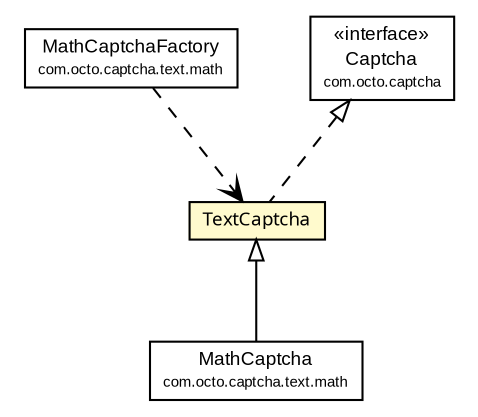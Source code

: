 #!/usr/local/bin/dot
#
# Class diagram 
# Generated by UmlGraph version 4.6 (http://www.spinellis.gr/sw/umlgraph)
#

digraph G {
	edge [fontname="arial",fontsize=10,labelfontname="arial",labelfontsize=10];
	node [fontname="arial",fontsize=10,shape=plaintext];
	// com.octo.captcha.text.math.MathCaptchaFactory
	c21678 [label=<<table border="0" cellborder="1" cellspacing="0" cellpadding="2" port="p" href="./math/MathCaptchaFactory.html">
		<tr><td><table border="0" cellspacing="0" cellpadding="1">
			<tr><td> MathCaptchaFactory </td></tr>
			<tr><td><font point-size="7.0"> com.octo.captcha.text.math </font></td></tr>
		</table></td></tr>
		</table>>, fontname="arial", fontcolor="black", fontsize=9.0];
	// com.octo.captcha.text.math.MathCaptcha
	c21679 [label=<<table border="0" cellborder="1" cellspacing="0" cellpadding="2" port="p" href="./math/MathCaptcha.html">
		<tr><td><table border="0" cellspacing="0" cellpadding="1">
			<tr><td> MathCaptcha </td></tr>
			<tr><td><font point-size="7.0"> com.octo.captcha.text.math </font></td></tr>
		</table></td></tr>
		</table>>, fontname="arial", fontcolor="black", fontsize=9.0];
	// com.octo.captcha.text.TextCaptcha
	c21681 [label=<<table border="0" cellborder="1" cellspacing="0" cellpadding="2" port="p" bgcolor="lemonChiffon" href="./TextCaptcha.html">
		<tr><td><table border="0" cellspacing="0" cellpadding="1">
			<tr><td><font face="ariali"> TextCaptcha </font></td></tr>
		</table></td></tr>
		</table>>, fontname="arial", fontcolor="black", fontsize=9.0];
	//com.octo.captcha.text.math.MathCaptcha extends com.octo.captcha.text.TextCaptcha
	c21681:p -> c21679:p [dir=back,arrowtail=empty];
	//com.octo.captcha.text.TextCaptcha implements com.octo.captcha.Captcha
	c21682:p -> c21681:p [dir=back,arrowtail=empty,style=dashed];
	// com.octo.captcha.text.math.MathCaptchaFactory DEPEND com.octo.captcha.text.TextCaptcha
	c21678:p -> c21681:p [taillabel="", label="", headlabel="", fontname="arial", fontcolor="black", fontsize=10.0, color="black", arrowhead=open, style=dashed];
	// com.octo.captcha.Captcha
	c21682 [label=<<table border="0" cellborder="1" cellspacing="0" cellpadding="2" port="p" href="http://java.sun.com/j2se/1.4.2/docs/api/com/octo/captcha/Captcha.html">
		<tr><td><table border="0" cellspacing="0" cellpadding="1">
			<tr><td> &laquo;interface&raquo; </td></tr>
			<tr><td> Captcha </td></tr>
			<tr><td><font point-size="7.0"> com.octo.captcha </font></td></tr>
		</table></td></tr>
		</table>>, fontname="arial", fontcolor="black", fontsize=9.0];
}

